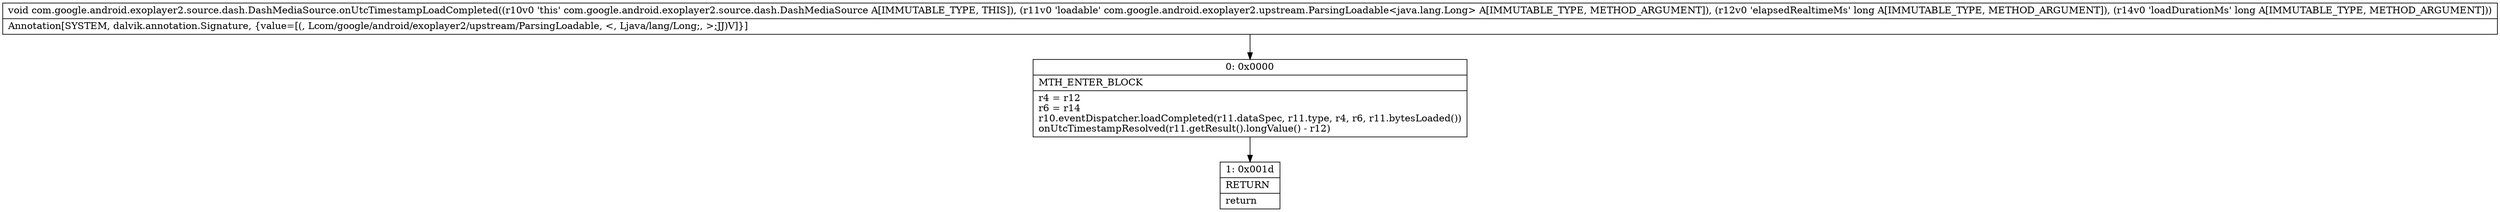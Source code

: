 digraph "CFG forcom.google.android.exoplayer2.source.dash.DashMediaSource.onUtcTimestampLoadCompleted(Lcom\/google\/android\/exoplayer2\/upstream\/ParsingLoadable;JJ)V" {
Node_0 [shape=record,label="{0\:\ 0x0000|MTH_ENTER_BLOCK\l|r4 = r12\lr6 = r14\lr10.eventDispatcher.loadCompleted(r11.dataSpec, r11.type, r4, r6, r11.bytesLoaded())\lonUtcTimestampResolved(r11.getResult().longValue() \- r12)\l}"];
Node_1 [shape=record,label="{1\:\ 0x001d|RETURN\l|return\l}"];
MethodNode[shape=record,label="{void com.google.android.exoplayer2.source.dash.DashMediaSource.onUtcTimestampLoadCompleted((r10v0 'this' com.google.android.exoplayer2.source.dash.DashMediaSource A[IMMUTABLE_TYPE, THIS]), (r11v0 'loadable' com.google.android.exoplayer2.upstream.ParsingLoadable\<java.lang.Long\> A[IMMUTABLE_TYPE, METHOD_ARGUMENT]), (r12v0 'elapsedRealtimeMs' long A[IMMUTABLE_TYPE, METHOD_ARGUMENT]), (r14v0 'loadDurationMs' long A[IMMUTABLE_TYPE, METHOD_ARGUMENT]))  | Annotation[SYSTEM, dalvik.annotation.Signature, \{value=[(, Lcom\/google\/android\/exoplayer2\/upstream\/ParsingLoadable, \<, Ljava\/lang\/Long;, \>;JJ)V]\}]\l}"];
MethodNode -> Node_0;
Node_0 -> Node_1;
}

